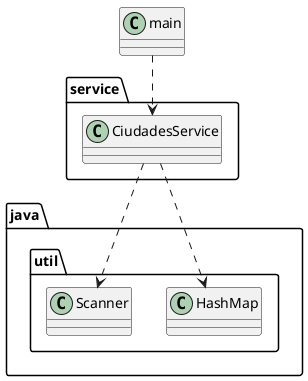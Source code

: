 @startuml
class java.util.HashMap
class java.util.Scanner
class main
class service.CiudadesService
main ..> service.CiudadesService
service.CiudadesService ..> java.util.HashMap
service.CiudadesService ..> java.util.Scanner
@enduml